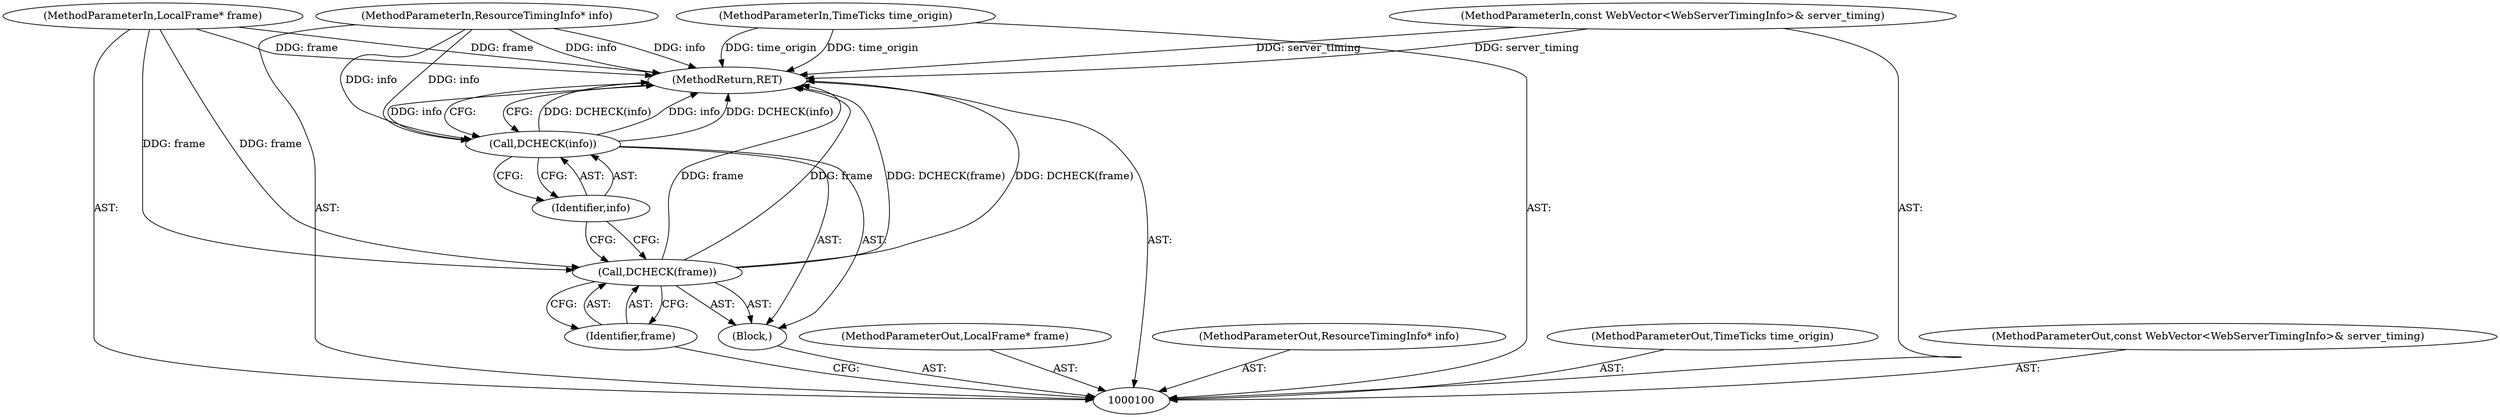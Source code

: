 digraph "0_Chrome_87e204e0aaf7445afbd0d50af6849d857517ae70" {
"1000110" [label="(MethodReturn,RET)"];
"1000105" [label="(Block,)"];
"1000107" [label="(Identifier,frame)"];
"1000106" [label="(Call,DCHECK(frame))"];
"1000108" [label="(Call,DCHECK(info))"];
"1000109" [label="(Identifier,info)"];
"1000101" [label="(MethodParameterIn,LocalFrame* frame)"];
"1000122" [label="(MethodParameterOut,LocalFrame* frame)"];
"1000102" [label="(MethodParameterIn,ResourceTimingInfo* info)"];
"1000123" [label="(MethodParameterOut,ResourceTimingInfo* info)"];
"1000103" [label="(MethodParameterIn,TimeTicks time_origin)"];
"1000124" [label="(MethodParameterOut,TimeTicks time_origin)"];
"1000104" [label="(MethodParameterIn,const WebVector<WebServerTimingInfo>& server_timing)"];
"1000125" [label="(MethodParameterOut,const WebVector<WebServerTimingInfo>& server_timing)"];
"1000110" -> "1000100"  [label="AST: "];
"1000110" -> "1000108"  [label="CFG: "];
"1000108" -> "1000110"  [label="DDG: DCHECK(info)"];
"1000108" -> "1000110"  [label="DDG: info"];
"1000106" -> "1000110"  [label="DDG: frame"];
"1000106" -> "1000110"  [label="DDG: DCHECK(frame)"];
"1000104" -> "1000110"  [label="DDG: server_timing"];
"1000103" -> "1000110"  [label="DDG: time_origin"];
"1000102" -> "1000110"  [label="DDG: info"];
"1000101" -> "1000110"  [label="DDG: frame"];
"1000105" -> "1000100"  [label="AST: "];
"1000106" -> "1000105"  [label="AST: "];
"1000108" -> "1000105"  [label="AST: "];
"1000107" -> "1000106"  [label="AST: "];
"1000107" -> "1000100"  [label="CFG: "];
"1000106" -> "1000107"  [label="CFG: "];
"1000106" -> "1000105"  [label="AST: "];
"1000106" -> "1000107"  [label="CFG: "];
"1000107" -> "1000106"  [label="AST: "];
"1000109" -> "1000106"  [label="CFG: "];
"1000106" -> "1000110"  [label="DDG: frame"];
"1000106" -> "1000110"  [label="DDG: DCHECK(frame)"];
"1000101" -> "1000106"  [label="DDG: frame"];
"1000108" -> "1000105"  [label="AST: "];
"1000108" -> "1000109"  [label="CFG: "];
"1000109" -> "1000108"  [label="AST: "];
"1000110" -> "1000108"  [label="CFG: "];
"1000108" -> "1000110"  [label="DDG: DCHECK(info)"];
"1000108" -> "1000110"  [label="DDG: info"];
"1000102" -> "1000108"  [label="DDG: info"];
"1000109" -> "1000108"  [label="AST: "];
"1000109" -> "1000106"  [label="CFG: "];
"1000108" -> "1000109"  [label="CFG: "];
"1000101" -> "1000100"  [label="AST: "];
"1000101" -> "1000110"  [label="DDG: frame"];
"1000101" -> "1000106"  [label="DDG: frame"];
"1000122" -> "1000100"  [label="AST: "];
"1000102" -> "1000100"  [label="AST: "];
"1000102" -> "1000110"  [label="DDG: info"];
"1000102" -> "1000108"  [label="DDG: info"];
"1000123" -> "1000100"  [label="AST: "];
"1000103" -> "1000100"  [label="AST: "];
"1000103" -> "1000110"  [label="DDG: time_origin"];
"1000124" -> "1000100"  [label="AST: "];
"1000104" -> "1000100"  [label="AST: "];
"1000104" -> "1000110"  [label="DDG: server_timing"];
"1000125" -> "1000100"  [label="AST: "];
}
